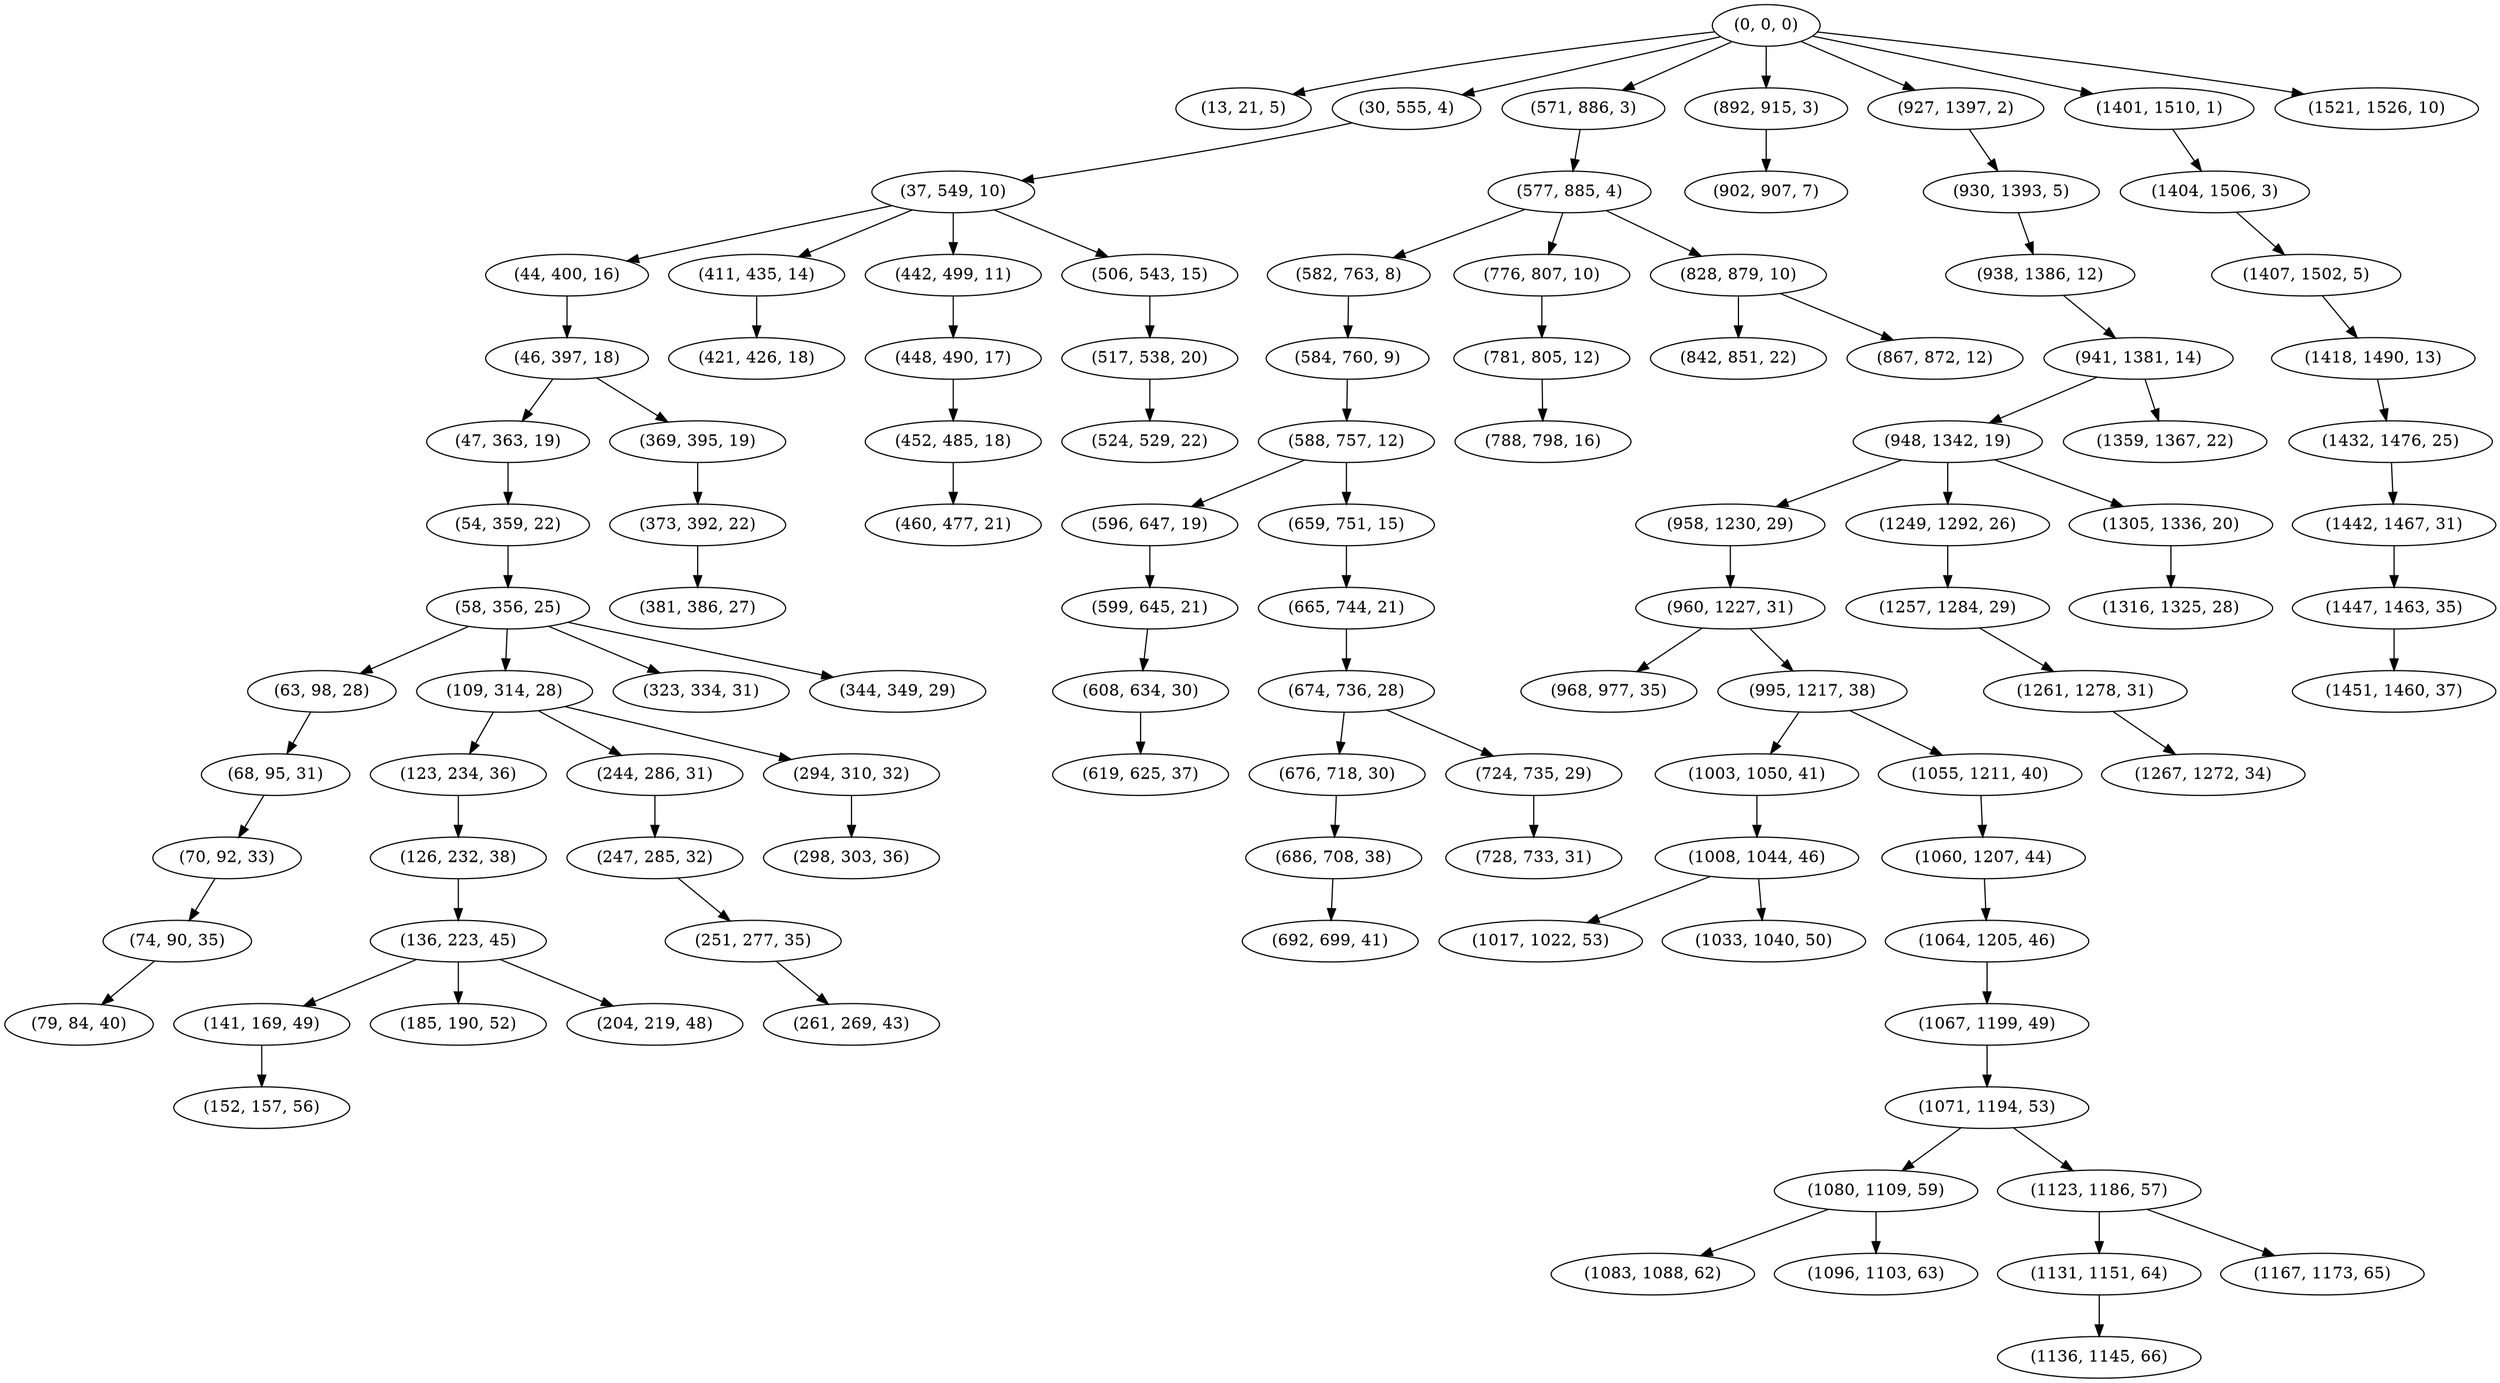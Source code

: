 digraph tree {
    "(0, 0, 0)";
    "(13, 21, 5)";
    "(30, 555, 4)";
    "(37, 549, 10)";
    "(44, 400, 16)";
    "(46, 397, 18)";
    "(47, 363, 19)";
    "(54, 359, 22)";
    "(58, 356, 25)";
    "(63, 98, 28)";
    "(68, 95, 31)";
    "(70, 92, 33)";
    "(74, 90, 35)";
    "(79, 84, 40)";
    "(109, 314, 28)";
    "(123, 234, 36)";
    "(126, 232, 38)";
    "(136, 223, 45)";
    "(141, 169, 49)";
    "(152, 157, 56)";
    "(185, 190, 52)";
    "(204, 219, 48)";
    "(244, 286, 31)";
    "(247, 285, 32)";
    "(251, 277, 35)";
    "(261, 269, 43)";
    "(294, 310, 32)";
    "(298, 303, 36)";
    "(323, 334, 31)";
    "(344, 349, 29)";
    "(369, 395, 19)";
    "(373, 392, 22)";
    "(381, 386, 27)";
    "(411, 435, 14)";
    "(421, 426, 18)";
    "(442, 499, 11)";
    "(448, 490, 17)";
    "(452, 485, 18)";
    "(460, 477, 21)";
    "(506, 543, 15)";
    "(517, 538, 20)";
    "(524, 529, 22)";
    "(571, 886, 3)";
    "(577, 885, 4)";
    "(582, 763, 8)";
    "(584, 760, 9)";
    "(588, 757, 12)";
    "(596, 647, 19)";
    "(599, 645, 21)";
    "(608, 634, 30)";
    "(619, 625, 37)";
    "(659, 751, 15)";
    "(665, 744, 21)";
    "(674, 736, 28)";
    "(676, 718, 30)";
    "(686, 708, 38)";
    "(692, 699, 41)";
    "(724, 735, 29)";
    "(728, 733, 31)";
    "(776, 807, 10)";
    "(781, 805, 12)";
    "(788, 798, 16)";
    "(828, 879, 10)";
    "(842, 851, 22)";
    "(867, 872, 12)";
    "(892, 915, 3)";
    "(902, 907, 7)";
    "(927, 1397, 2)";
    "(930, 1393, 5)";
    "(938, 1386, 12)";
    "(941, 1381, 14)";
    "(948, 1342, 19)";
    "(958, 1230, 29)";
    "(960, 1227, 31)";
    "(968, 977, 35)";
    "(995, 1217, 38)";
    "(1003, 1050, 41)";
    "(1008, 1044, 46)";
    "(1017, 1022, 53)";
    "(1033, 1040, 50)";
    "(1055, 1211, 40)";
    "(1060, 1207, 44)";
    "(1064, 1205, 46)";
    "(1067, 1199, 49)";
    "(1071, 1194, 53)";
    "(1080, 1109, 59)";
    "(1083, 1088, 62)";
    "(1096, 1103, 63)";
    "(1123, 1186, 57)";
    "(1131, 1151, 64)";
    "(1136, 1145, 66)";
    "(1167, 1173, 65)";
    "(1249, 1292, 26)";
    "(1257, 1284, 29)";
    "(1261, 1278, 31)";
    "(1267, 1272, 34)";
    "(1305, 1336, 20)";
    "(1316, 1325, 28)";
    "(1359, 1367, 22)";
    "(1401, 1510, 1)";
    "(1404, 1506, 3)";
    "(1407, 1502, 5)";
    "(1418, 1490, 13)";
    "(1432, 1476, 25)";
    "(1442, 1467, 31)";
    "(1447, 1463, 35)";
    "(1451, 1460, 37)";
    "(1521, 1526, 10)";
    "(0, 0, 0)" -> "(13, 21, 5)";
    "(0, 0, 0)" -> "(30, 555, 4)";
    "(0, 0, 0)" -> "(571, 886, 3)";
    "(0, 0, 0)" -> "(892, 915, 3)";
    "(0, 0, 0)" -> "(927, 1397, 2)";
    "(0, 0, 0)" -> "(1401, 1510, 1)";
    "(0, 0, 0)" -> "(1521, 1526, 10)";
    "(30, 555, 4)" -> "(37, 549, 10)";
    "(37, 549, 10)" -> "(44, 400, 16)";
    "(37, 549, 10)" -> "(411, 435, 14)";
    "(37, 549, 10)" -> "(442, 499, 11)";
    "(37, 549, 10)" -> "(506, 543, 15)";
    "(44, 400, 16)" -> "(46, 397, 18)";
    "(46, 397, 18)" -> "(47, 363, 19)";
    "(46, 397, 18)" -> "(369, 395, 19)";
    "(47, 363, 19)" -> "(54, 359, 22)";
    "(54, 359, 22)" -> "(58, 356, 25)";
    "(58, 356, 25)" -> "(63, 98, 28)";
    "(58, 356, 25)" -> "(109, 314, 28)";
    "(58, 356, 25)" -> "(323, 334, 31)";
    "(58, 356, 25)" -> "(344, 349, 29)";
    "(63, 98, 28)" -> "(68, 95, 31)";
    "(68, 95, 31)" -> "(70, 92, 33)";
    "(70, 92, 33)" -> "(74, 90, 35)";
    "(74, 90, 35)" -> "(79, 84, 40)";
    "(109, 314, 28)" -> "(123, 234, 36)";
    "(109, 314, 28)" -> "(244, 286, 31)";
    "(109, 314, 28)" -> "(294, 310, 32)";
    "(123, 234, 36)" -> "(126, 232, 38)";
    "(126, 232, 38)" -> "(136, 223, 45)";
    "(136, 223, 45)" -> "(141, 169, 49)";
    "(136, 223, 45)" -> "(185, 190, 52)";
    "(136, 223, 45)" -> "(204, 219, 48)";
    "(141, 169, 49)" -> "(152, 157, 56)";
    "(244, 286, 31)" -> "(247, 285, 32)";
    "(247, 285, 32)" -> "(251, 277, 35)";
    "(251, 277, 35)" -> "(261, 269, 43)";
    "(294, 310, 32)" -> "(298, 303, 36)";
    "(369, 395, 19)" -> "(373, 392, 22)";
    "(373, 392, 22)" -> "(381, 386, 27)";
    "(411, 435, 14)" -> "(421, 426, 18)";
    "(442, 499, 11)" -> "(448, 490, 17)";
    "(448, 490, 17)" -> "(452, 485, 18)";
    "(452, 485, 18)" -> "(460, 477, 21)";
    "(506, 543, 15)" -> "(517, 538, 20)";
    "(517, 538, 20)" -> "(524, 529, 22)";
    "(571, 886, 3)" -> "(577, 885, 4)";
    "(577, 885, 4)" -> "(582, 763, 8)";
    "(577, 885, 4)" -> "(776, 807, 10)";
    "(577, 885, 4)" -> "(828, 879, 10)";
    "(582, 763, 8)" -> "(584, 760, 9)";
    "(584, 760, 9)" -> "(588, 757, 12)";
    "(588, 757, 12)" -> "(596, 647, 19)";
    "(588, 757, 12)" -> "(659, 751, 15)";
    "(596, 647, 19)" -> "(599, 645, 21)";
    "(599, 645, 21)" -> "(608, 634, 30)";
    "(608, 634, 30)" -> "(619, 625, 37)";
    "(659, 751, 15)" -> "(665, 744, 21)";
    "(665, 744, 21)" -> "(674, 736, 28)";
    "(674, 736, 28)" -> "(676, 718, 30)";
    "(674, 736, 28)" -> "(724, 735, 29)";
    "(676, 718, 30)" -> "(686, 708, 38)";
    "(686, 708, 38)" -> "(692, 699, 41)";
    "(724, 735, 29)" -> "(728, 733, 31)";
    "(776, 807, 10)" -> "(781, 805, 12)";
    "(781, 805, 12)" -> "(788, 798, 16)";
    "(828, 879, 10)" -> "(842, 851, 22)";
    "(828, 879, 10)" -> "(867, 872, 12)";
    "(892, 915, 3)" -> "(902, 907, 7)";
    "(927, 1397, 2)" -> "(930, 1393, 5)";
    "(930, 1393, 5)" -> "(938, 1386, 12)";
    "(938, 1386, 12)" -> "(941, 1381, 14)";
    "(941, 1381, 14)" -> "(948, 1342, 19)";
    "(941, 1381, 14)" -> "(1359, 1367, 22)";
    "(948, 1342, 19)" -> "(958, 1230, 29)";
    "(948, 1342, 19)" -> "(1249, 1292, 26)";
    "(948, 1342, 19)" -> "(1305, 1336, 20)";
    "(958, 1230, 29)" -> "(960, 1227, 31)";
    "(960, 1227, 31)" -> "(968, 977, 35)";
    "(960, 1227, 31)" -> "(995, 1217, 38)";
    "(995, 1217, 38)" -> "(1003, 1050, 41)";
    "(995, 1217, 38)" -> "(1055, 1211, 40)";
    "(1003, 1050, 41)" -> "(1008, 1044, 46)";
    "(1008, 1044, 46)" -> "(1017, 1022, 53)";
    "(1008, 1044, 46)" -> "(1033, 1040, 50)";
    "(1055, 1211, 40)" -> "(1060, 1207, 44)";
    "(1060, 1207, 44)" -> "(1064, 1205, 46)";
    "(1064, 1205, 46)" -> "(1067, 1199, 49)";
    "(1067, 1199, 49)" -> "(1071, 1194, 53)";
    "(1071, 1194, 53)" -> "(1080, 1109, 59)";
    "(1071, 1194, 53)" -> "(1123, 1186, 57)";
    "(1080, 1109, 59)" -> "(1083, 1088, 62)";
    "(1080, 1109, 59)" -> "(1096, 1103, 63)";
    "(1123, 1186, 57)" -> "(1131, 1151, 64)";
    "(1123, 1186, 57)" -> "(1167, 1173, 65)";
    "(1131, 1151, 64)" -> "(1136, 1145, 66)";
    "(1249, 1292, 26)" -> "(1257, 1284, 29)";
    "(1257, 1284, 29)" -> "(1261, 1278, 31)";
    "(1261, 1278, 31)" -> "(1267, 1272, 34)";
    "(1305, 1336, 20)" -> "(1316, 1325, 28)";
    "(1401, 1510, 1)" -> "(1404, 1506, 3)";
    "(1404, 1506, 3)" -> "(1407, 1502, 5)";
    "(1407, 1502, 5)" -> "(1418, 1490, 13)";
    "(1418, 1490, 13)" -> "(1432, 1476, 25)";
    "(1432, 1476, 25)" -> "(1442, 1467, 31)";
    "(1442, 1467, 31)" -> "(1447, 1463, 35)";
    "(1447, 1463, 35)" -> "(1451, 1460, 37)";
}
